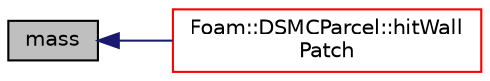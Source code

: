 digraph "mass"
{
  bgcolor="transparent";
  edge [fontname="Helvetica",fontsize="10",labelfontname="Helvetica",labelfontsize="10"];
  node [fontname="Helvetica",fontsize="10",shape=record];
  rankdir="LR";
  Node1 [label="mass",height=0.2,width=0.4,color="black", fillcolor="grey75", style="filled", fontcolor="black"];
  Node1 -> Node2 [dir="back",color="midnightblue",fontsize="10",style="solid",fontname="Helvetica"];
  Node2 [label="Foam::DSMCParcel::hitWall\lPatch",height=0.2,width=0.4,color="red",URL="$a00592.html#a2f016956a18640904586b7df825867c8",tooltip="Overridable function to handle the particle hitting a wallPatch. "];
}
